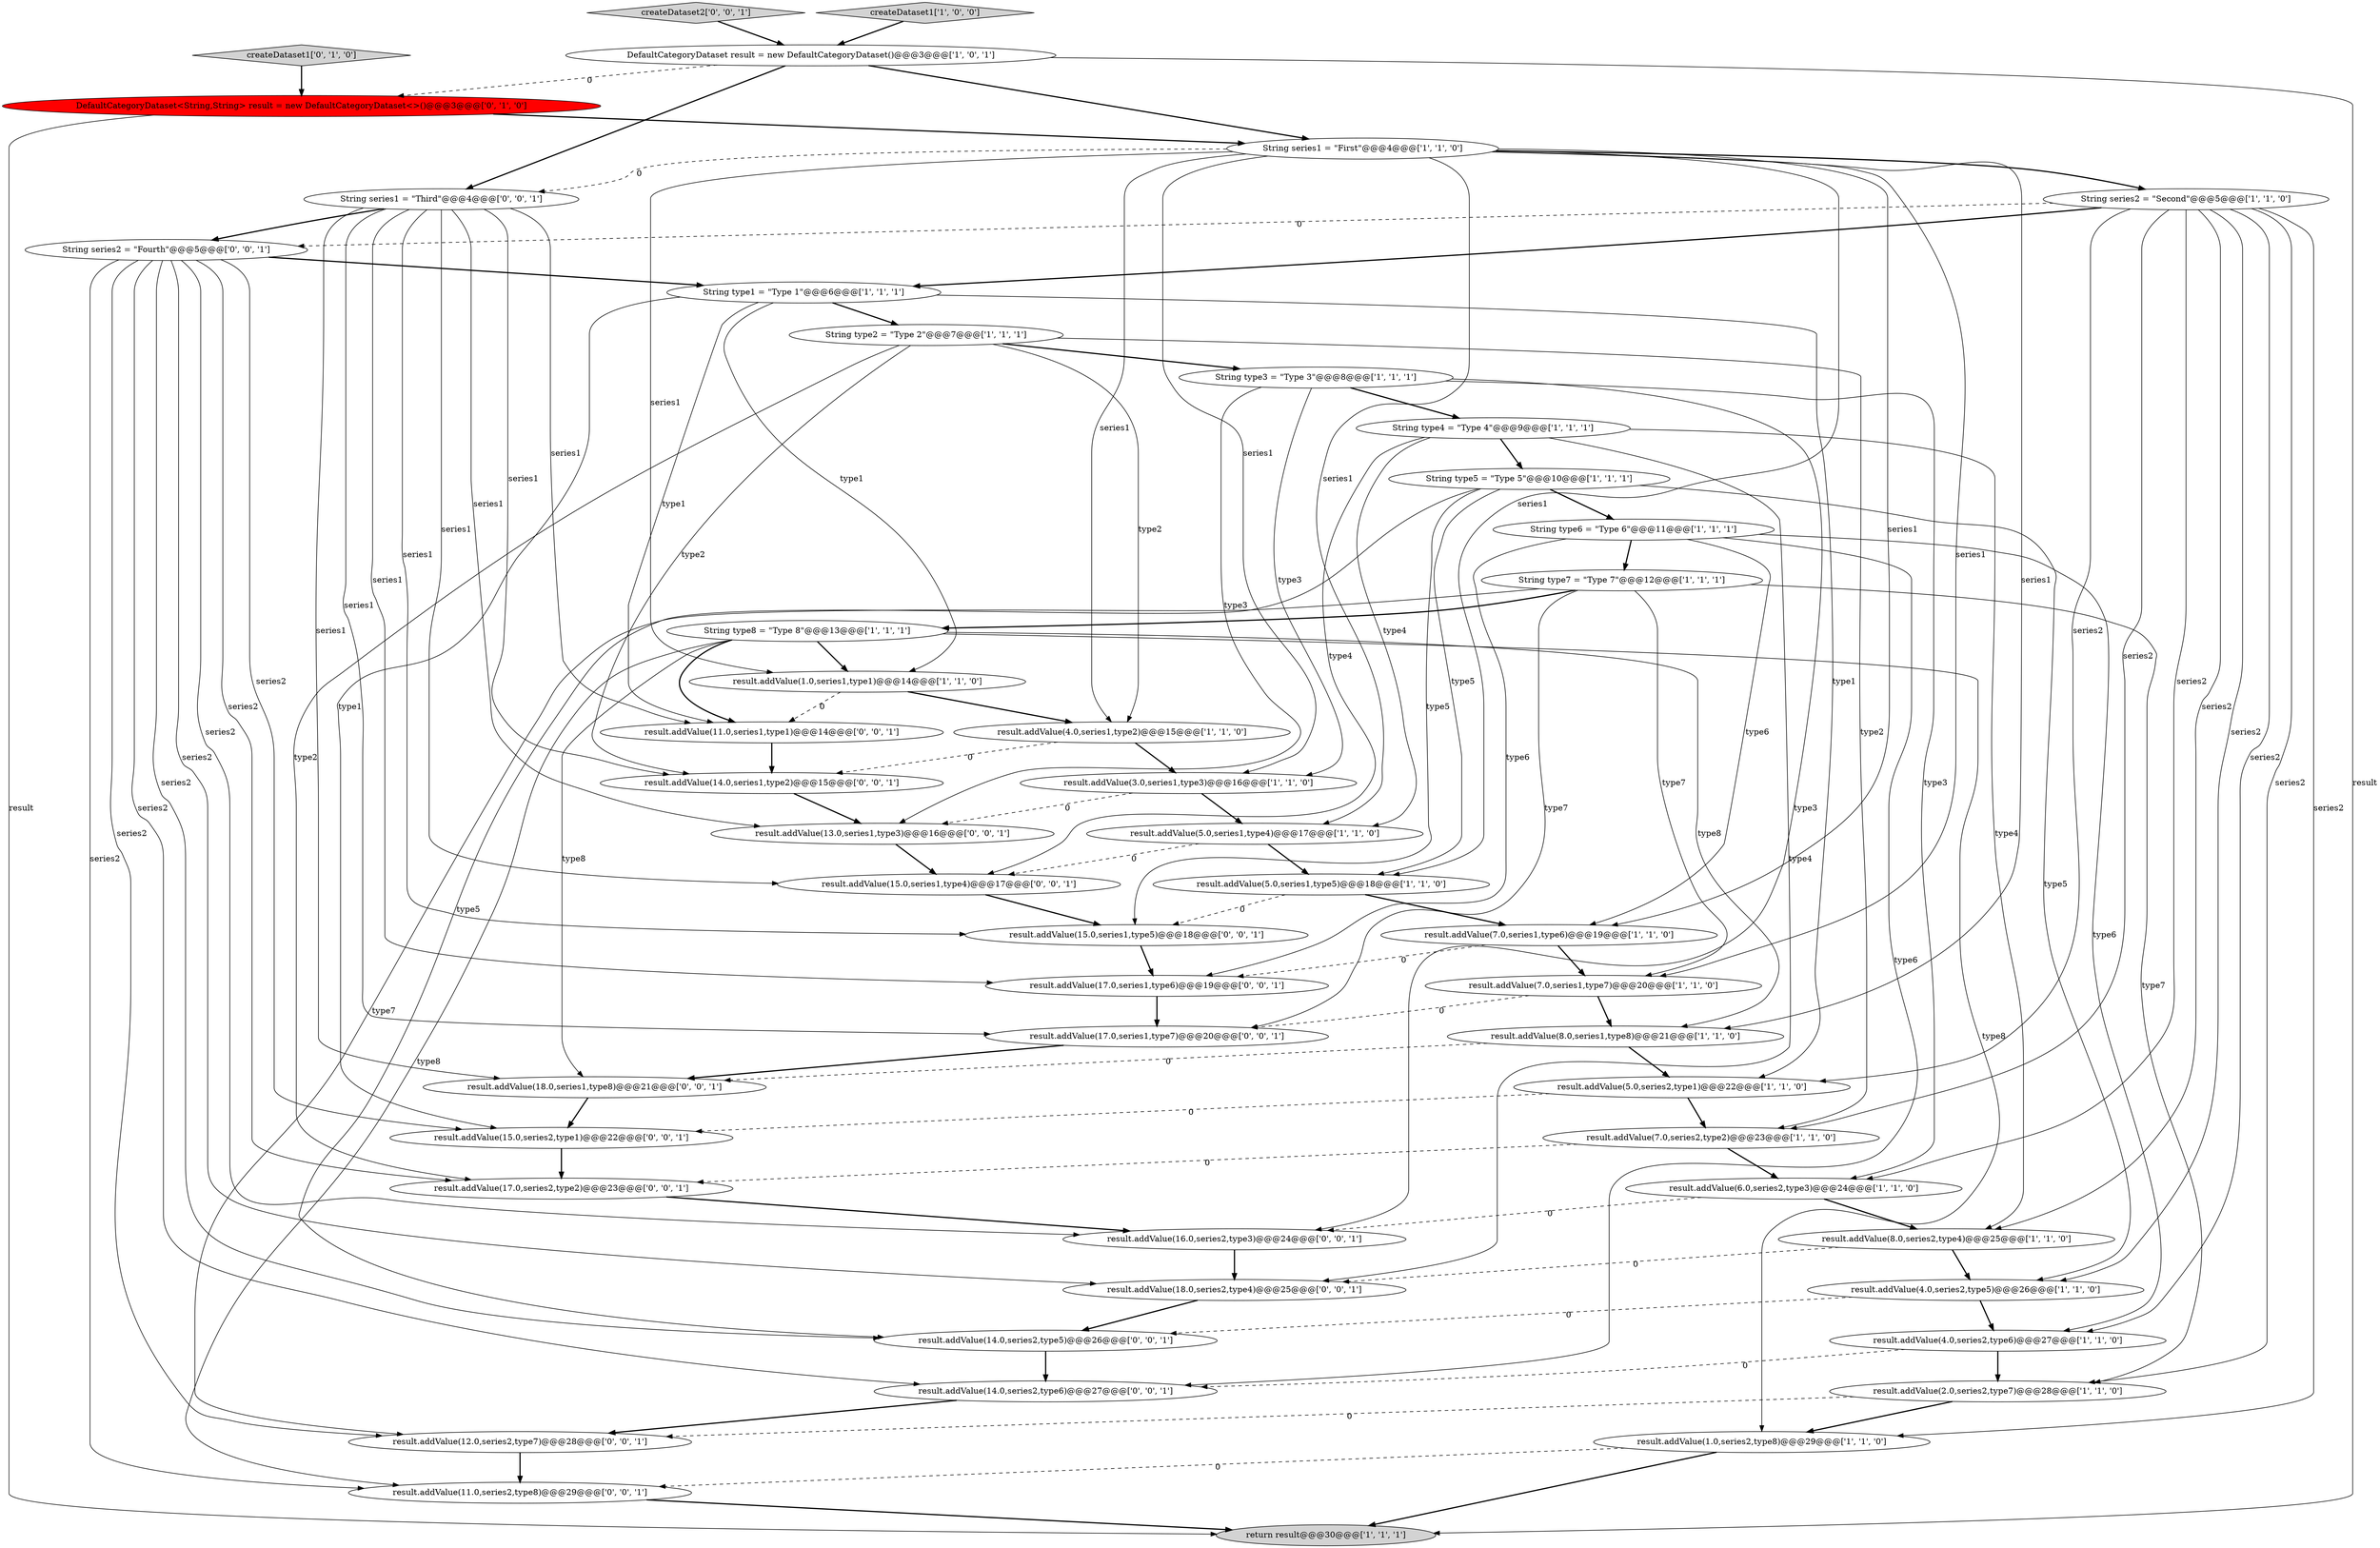 digraph {
20 [style = filled, label = "String type4 = \"Type 4\"@@@9@@@['1', '1', '1']", fillcolor = white, shape = ellipse image = "AAA0AAABBB1BBB"];
12 [style = filled, label = "result.addValue(8.0,series1,type8)@@@21@@@['1', '1', '0']", fillcolor = white, shape = ellipse image = "AAA0AAABBB1BBB"];
3 [style = filled, label = "result.addValue(4.0,series2,type6)@@@27@@@['1', '1', '0']", fillcolor = white, shape = ellipse image = "AAA0AAABBB1BBB"];
30 [style = filled, label = "DefaultCategoryDataset<String,String> result = new DefaultCategoryDataset<>()@@@3@@@['0', '1', '0']", fillcolor = red, shape = ellipse image = "AAA1AAABBB2BBB"];
49 [style = filled, label = "result.addValue(13.0,series1,type3)@@@16@@@['0', '0', '1']", fillcolor = white, shape = ellipse image = "AAA0AAABBB3BBB"];
15 [style = filled, label = "result.addValue(1.0,series1,type1)@@@14@@@['1', '1', '0']", fillcolor = white, shape = ellipse image = "AAA0AAABBB1BBB"];
25 [style = filled, label = "String type2 = \"Type 2\"@@@7@@@['1', '1', '1']", fillcolor = white, shape = ellipse image = "AAA0AAABBB1BBB"];
22 [style = filled, label = "result.addValue(1.0,series2,type8)@@@29@@@['1', '1', '0']", fillcolor = white, shape = ellipse image = "AAA0AAABBB1BBB"];
24 [style = filled, label = "result.addValue(7.0,series2,type2)@@@23@@@['1', '1', '0']", fillcolor = white, shape = ellipse image = "AAA0AAABBB1BBB"];
42 [style = filled, label = "result.addValue(14.0,series1,type2)@@@15@@@['0', '0', '1']", fillcolor = white, shape = ellipse image = "AAA0AAABBB3BBB"];
0 [style = filled, label = "return result@@@30@@@['1', '1', '1']", fillcolor = lightgray, shape = ellipse image = "AAA0AAABBB1BBB"];
28 [style = filled, label = "result.addValue(5.0,series2,type1)@@@22@@@['1', '1', '0']", fillcolor = white, shape = ellipse image = "AAA0AAABBB1BBB"];
39 [style = filled, label = "result.addValue(11.0,series2,type8)@@@29@@@['0', '0', '1']", fillcolor = white, shape = ellipse image = "AAA0AAABBB3BBB"];
10 [style = filled, label = "String series2 = \"Second\"@@@5@@@['1', '1', '0']", fillcolor = white, shape = ellipse image = "AAA0AAABBB1BBB"];
36 [style = filled, label = "String series1 = \"Third\"@@@4@@@['0', '0', '1']", fillcolor = white, shape = ellipse image = "AAA0AAABBB3BBB"];
37 [style = filled, label = "result.addValue(18.0,series2,type4)@@@25@@@['0', '0', '1']", fillcolor = white, shape = ellipse image = "AAA0AAABBB3BBB"];
45 [style = filled, label = "result.addValue(17.0,series1,type7)@@@20@@@['0', '0', '1']", fillcolor = white, shape = ellipse image = "AAA0AAABBB3BBB"];
17 [style = filled, label = "String type3 = \"Type 3\"@@@8@@@['1', '1', '1']", fillcolor = white, shape = ellipse image = "AAA0AAABBB1BBB"];
31 [style = filled, label = "result.addValue(15.0,series2,type1)@@@22@@@['0', '0', '1']", fillcolor = white, shape = ellipse image = "AAA0AAABBB3BBB"];
29 [style = filled, label = "createDataset1['0', '1', '0']", fillcolor = lightgray, shape = diamond image = "AAA0AAABBB2BBB"];
11 [style = filled, label = "result.addValue(5.0,series1,type4)@@@17@@@['1', '1', '0']", fillcolor = white, shape = ellipse image = "AAA0AAABBB1BBB"];
18 [style = filled, label = "String series1 = \"First\"@@@4@@@['1', '1', '0']", fillcolor = white, shape = ellipse image = "AAA0AAABBB1BBB"];
7 [style = filled, label = "result.addValue(5.0,series1,type5)@@@18@@@['1', '1', '0']", fillcolor = white, shape = ellipse image = "AAA0AAABBB1BBB"];
16 [style = filled, label = "result.addValue(7.0,series1,type6)@@@19@@@['1', '1', '0']", fillcolor = white, shape = ellipse image = "AAA0AAABBB1BBB"];
35 [style = filled, label = "result.addValue(17.0,series1,type6)@@@19@@@['0', '0', '1']", fillcolor = white, shape = ellipse image = "AAA0AAABBB3BBB"];
27 [style = filled, label = "String type5 = \"Type 5\"@@@10@@@['1', '1', '1']", fillcolor = white, shape = ellipse image = "AAA0AAABBB1BBB"];
23 [style = filled, label = "result.addValue(7.0,series1,type7)@@@20@@@['1', '1', '0']", fillcolor = white, shape = ellipse image = "AAA0AAABBB1BBB"];
34 [style = filled, label = "createDataset2['0', '0', '1']", fillcolor = lightgray, shape = diamond image = "AAA0AAABBB3BBB"];
26 [style = filled, label = "String type1 = \"Type 1\"@@@6@@@['1', '1', '1']", fillcolor = white, shape = ellipse image = "AAA0AAABBB1BBB"];
4 [style = filled, label = "String type8 = \"Type 8\"@@@13@@@['1', '1', '1']", fillcolor = white, shape = ellipse image = "AAA0AAABBB1BBB"];
1 [style = filled, label = "result.addValue(4.0,series1,type2)@@@15@@@['1', '1', '0']", fillcolor = white, shape = ellipse image = "AAA0AAABBB1BBB"];
44 [style = filled, label = "result.addValue(15.0,series1,type5)@@@18@@@['0', '0', '1']", fillcolor = white, shape = ellipse image = "AAA0AAABBB3BBB"];
32 [style = filled, label = "result.addValue(12.0,series2,type7)@@@28@@@['0', '0', '1']", fillcolor = white, shape = ellipse image = "AAA0AAABBB3BBB"];
2 [style = filled, label = "DefaultCategoryDataset result = new DefaultCategoryDataset()@@@3@@@['1', '0', '1']", fillcolor = white, shape = ellipse image = "AAA0AAABBB1BBB"];
8 [style = filled, label = "result.addValue(8.0,series2,type4)@@@25@@@['1', '1', '0']", fillcolor = white, shape = ellipse image = "AAA0AAABBB1BBB"];
40 [style = filled, label = "result.addValue(18.0,series1,type8)@@@21@@@['0', '0', '1']", fillcolor = white, shape = ellipse image = "AAA0AAABBB3BBB"];
33 [style = filled, label = "result.addValue(17.0,series2,type2)@@@23@@@['0', '0', '1']", fillcolor = white, shape = ellipse image = "AAA0AAABBB3BBB"];
43 [style = filled, label = "result.addValue(14.0,series2,type6)@@@27@@@['0', '0', '1']", fillcolor = white, shape = ellipse image = "AAA0AAABBB3BBB"];
47 [style = filled, label = "result.addValue(14.0,series2,type5)@@@26@@@['0', '0', '1']", fillcolor = white, shape = ellipse image = "AAA0AAABBB3BBB"];
14 [style = filled, label = "result.addValue(4.0,series2,type5)@@@26@@@['1', '1', '0']", fillcolor = white, shape = ellipse image = "AAA0AAABBB1BBB"];
38 [style = filled, label = "String series2 = \"Fourth\"@@@5@@@['0', '0', '1']", fillcolor = white, shape = ellipse image = "AAA0AAABBB3BBB"];
41 [style = filled, label = "result.addValue(11.0,series1,type1)@@@14@@@['0', '0', '1']", fillcolor = white, shape = ellipse image = "AAA0AAABBB3BBB"];
9 [style = filled, label = "result.addValue(2.0,series2,type7)@@@28@@@['1', '1', '0']", fillcolor = white, shape = ellipse image = "AAA0AAABBB1BBB"];
48 [style = filled, label = "result.addValue(16.0,series2,type3)@@@24@@@['0', '0', '1']", fillcolor = white, shape = ellipse image = "AAA0AAABBB3BBB"];
19 [style = filled, label = "result.addValue(6.0,series2,type3)@@@24@@@['1', '1', '0']", fillcolor = white, shape = ellipse image = "AAA0AAABBB1BBB"];
5 [style = filled, label = "createDataset1['1', '0', '0']", fillcolor = lightgray, shape = diamond image = "AAA0AAABBB1BBB"];
46 [style = filled, label = "result.addValue(15.0,series1,type4)@@@17@@@['0', '0', '1']", fillcolor = white, shape = ellipse image = "AAA0AAABBB3BBB"];
6 [style = filled, label = "String type6 = \"Type 6\"@@@11@@@['1', '1', '1']", fillcolor = white, shape = ellipse image = "AAA0AAABBB1BBB"];
21 [style = filled, label = "result.addValue(3.0,series1,type3)@@@16@@@['1', '1', '0']", fillcolor = white, shape = ellipse image = "AAA0AAABBB1BBB"];
13 [style = filled, label = "String type7 = \"Type 7\"@@@12@@@['1', '1', '1']", fillcolor = white, shape = ellipse image = "AAA0AAABBB1BBB"];
6->3 [style = solid, label="type6"];
1->42 [style = dashed, label="0"];
14->3 [style = bold, label=""];
4->22 [style = solid, label="type8"];
38->37 [style = solid, label="series2"];
2->0 [style = solid, label="result"];
25->1 [style = solid, label="type2"];
29->30 [style = bold, label=""];
10->8 [style = solid, label="series2"];
44->35 [style = bold, label=""];
16->35 [style = dashed, label="0"];
4->15 [style = bold, label=""];
10->38 [style = dashed, label="0"];
20->8 [style = solid, label="type4"];
20->11 [style = solid, label="type4"];
6->35 [style = solid, label="type6"];
27->7 [style = solid, label="type5"];
20->46 [style = solid, label="type4"];
13->45 [style = solid, label="type7"];
10->22 [style = solid, label="series2"];
30->18 [style = bold, label=""];
20->27 [style = bold, label=""];
36->49 [style = solid, label="series1"];
13->32 [style = solid, label="type7"];
22->0 [style = bold, label=""];
34->2 [style = bold, label=""];
6->16 [style = solid, label="type6"];
1->21 [style = bold, label=""];
18->23 [style = solid, label="series1"];
7->16 [style = bold, label=""];
2->36 [style = bold, label=""];
33->48 [style = bold, label=""];
27->44 [style = solid, label="type5"];
35->45 [style = bold, label=""];
10->14 [style = solid, label="series2"];
23->12 [style = bold, label=""];
38->26 [style = bold, label=""];
11->46 [style = dashed, label="0"];
40->31 [style = bold, label=""];
7->44 [style = dashed, label="0"];
18->21 [style = solid, label="series1"];
36->44 [style = solid, label="series1"];
41->42 [style = bold, label=""];
13->9 [style = solid, label="type7"];
17->20 [style = bold, label=""];
48->37 [style = bold, label=""];
10->9 [style = solid, label="series2"];
26->15 [style = solid, label="type1"];
4->39 [style = solid, label="type8"];
24->19 [style = bold, label=""];
18->15 [style = solid, label="series1"];
12->28 [style = bold, label=""];
38->31 [style = solid, label="series2"];
24->33 [style = dashed, label="0"];
36->41 [style = solid, label="series1"];
13->23 [style = solid, label="type7"];
38->32 [style = solid, label="series2"];
26->28 [style = solid, label="type1"];
14->47 [style = dashed, label="0"];
27->47 [style = solid, label="type5"];
43->32 [style = bold, label=""];
2->18 [style = bold, label=""];
10->26 [style = bold, label=""];
47->43 [style = bold, label=""];
38->48 [style = solid, label="series2"];
36->40 [style = solid, label="series1"];
2->30 [style = dashed, label="0"];
28->31 [style = dashed, label="0"];
21->11 [style = bold, label=""];
6->43 [style = solid, label="type6"];
49->46 [style = bold, label=""];
31->33 [style = bold, label=""];
25->42 [style = solid, label="type2"];
19->48 [style = dashed, label="0"];
28->24 [style = bold, label=""];
30->0 [style = solid, label="result"];
36->45 [style = solid, label="series1"];
38->33 [style = solid, label="series2"];
10->19 [style = solid, label="series2"];
37->47 [style = bold, label=""];
4->40 [style = solid, label="type8"];
9->22 [style = bold, label=""];
46->44 [style = bold, label=""];
18->12 [style = solid, label="series1"];
17->49 [style = solid, label="type3"];
18->16 [style = solid, label="series1"];
27->14 [style = solid, label="type5"];
4->12 [style = solid, label="type8"];
20->37 [style = solid, label="type4"];
8->14 [style = bold, label=""];
38->47 [style = solid, label="series2"];
16->23 [style = bold, label=""];
10->28 [style = solid, label="series2"];
38->39 [style = solid, label="series2"];
38->43 [style = solid, label="series2"];
25->17 [style = bold, label=""];
15->41 [style = dashed, label="0"];
4->41 [style = bold, label=""];
10->24 [style = solid, label="series2"];
9->32 [style = dashed, label="0"];
3->9 [style = bold, label=""];
18->1 [style = solid, label="series1"];
18->10 [style = bold, label=""];
36->35 [style = solid, label="series1"];
18->36 [style = dashed, label="0"];
6->13 [style = bold, label=""];
18->7 [style = solid, label="series1"];
32->39 [style = bold, label=""];
25->24 [style = solid, label="type2"];
17->21 [style = solid, label="type3"];
18->11 [style = solid, label="series1"];
45->40 [style = bold, label=""];
17->48 [style = solid, label="type3"];
15->1 [style = bold, label=""];
8->37 [style = dashed, label="0"];
17->19 [style = solid, label="type3"];
26->41 [style = solid, label="type1"];
10->3 [style = solid, label="series2"];
26->25 [style = bold, label=""];
23->45 [style = dashed, label="0"];
36->46 [style = solid, label="series1"];
27->6 [style = bold, label=""];
19->8 [style = bold, label=""];
36->42 [style = solid, label="series1"];
5->2 [style = bold, label=""];
26->31 [style = solid, label="type1"];
39->0 [style = bold, label=""];
25->33 [style = solid, label="type2"];
12->40 [style = dashed, label="0"];
3->43 [style = dashed, label="0"];
22->39 [style = dashed, label="0"];
42->49 [style = bold, label=""];
21->49 [style = dashed, label="0"];
36->38 [style = bold, label=""];
11->7 [style = bold, label=""];
13->4 [style = bold, label=""];
}
